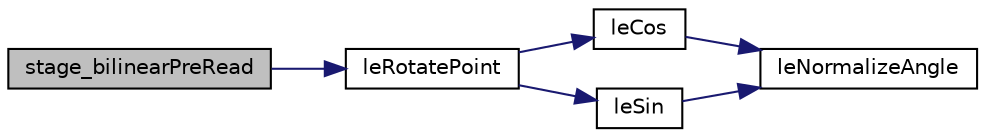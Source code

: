 digraph "stage_bilinearPreRead"
{
 // LATEX_PDF_SIZE
  edge [fontname="Helvetica",fontsize="10",labelfontname="Helvetica",labelfontsize="10"];
  node [fontname="Helvetica",fontsize="10",shape=record];
  rankdir="LR";
  Node1 [label="stage_bilinearPreRead",height=0.2,width=0.4,color="black", fillcolor="grey75", style="filled", fontcolor="black",tooltip=" "];
  Node1 -> Node2 [color="midnightblue",fontsize="10",style="solid",fontname="Helvetica"];
  Node2 [label="leRotatePoint",height=0.2,width=0.4,color="black", fillcolor="white", style="filled",URL="$legato__math_8c.html#a74bd8aa8179412a74c2383660ab85e8c",tooltip=" "];
  Node2 -> Node3 [color="midnightblue",fontsize="10",style="solid",fontname="Helvetica"];
  Node3 [label="leCos",height=0.2,width=0.4,color="black", fillcolor="white", style="filled",URL="$legato__math_8c.html#a185107bf2b3ccd75aa0255f392ac8bd6",tooltip=" "];
  Node3 -> Node4 [color="midnightblue",fontsize="10",style="solid",fontname="Helvetica"];
  Node4 [label="leNormalizeAngle",height=0.2,width=0.4,color="black", fillcolor="white", style="filled",URL="$legato__math_8c.html#a1c7998e4045fa9bac4f1255392835314",tooltip=" "];
  Node2 -> Node5 [color="midnightblue",fontsize="10",style="solid",fontname="Helvetica"];
  Node5 [label="leSin",height=0.2,width=0.4,color="black", fillcolor="white", style="filled",URL="$legato__math_8c.html#aeada039714dd8ec67eb162207c0219f1",tooltip=" "];
  Node5 -> Node4 [color="midnightblue",fontsize="10",style="solid",fontname="Helvetica"];
}
